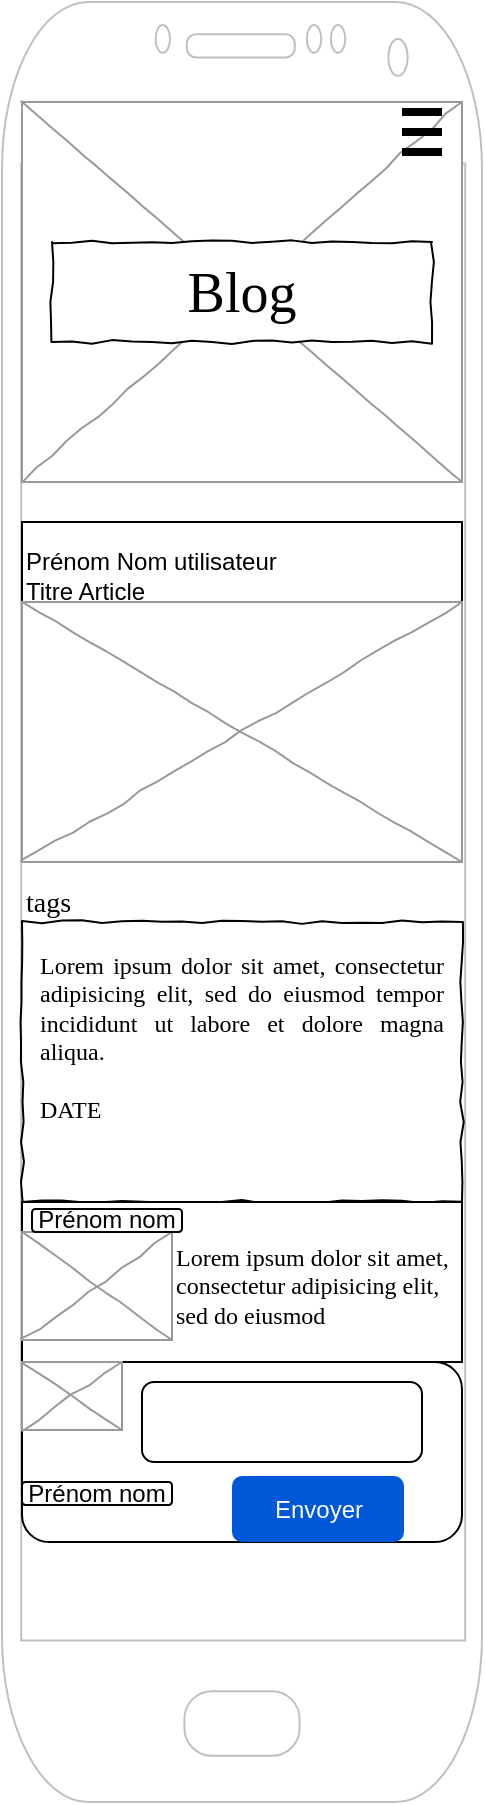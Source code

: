 <mxfile version="20.2.3" type="device"><diagram id="Ojl2kiFQKOHatXURu2uZ" name="Page-1"><mxGraphModel dx="460" dy="725" grid="1" gridSize="10" guides="1" tooltips="1" connect="1" arrows="1" fold="1" page="1" pageScale="1" pageWidth="827" pageHeight="1169" math="0" shadow="0"><root><mxCell id="0"/><mxCell id="1" parent="0"/><mxCell id="MEycCT_nvSsRxcZ1ClwT-1" value="" style="verticalLabelPosition=bottom;verticalAlign=top;html=1;shadow=0;dashed=0;strokeWidth=1;shape=mxgraph.android.phone2;strokeColor=#c0c0c0;" vertex="1" parent="1"><mxGeometry x="310" y="60" width="240" height="900" as="geometry"/></mxCell><mxCell id="MEycCT_nvSsRxcZ1ClwT-2" value="" style="verticalLabelPosition=bottom;shadow=0;dashed=0;align=center;html=1;verticalAlign=top;strokeWidth=1;shape=mxgraph.mockup.graphics.simpleIcon;strokeColor=#999999;rounded=0;labelBackgroundColor=none;fontFamily=Verdana;fontSize=14;fontColor=#000000;comic=1;" vertex="1" parent="1"><mxGeometry x="320" y="110" width="220" height="190" as="geometry"/></mxCell><mxCell id="MEycCT_nvSsRxcZ1ClwT-3" value="Blog" style="whiteSpace=wrap;html=1;rounded=0;shadow=0;labelBackgroundColor=none;strokeWidth=1;fontFamily=Verdana;fontSize=28;align=center;comic=1;" vertex="1" parent="1"><mxGeometry x="335" y="180" width="190" height="50" as="geometry"/></mxCell><mxCell id="MEycCT_nvSsRxcZ1ClwT-5" value="" style="line;strokeWidth=4;html=1;perimeter=backbonePerimeter;points=[];outlineConnect=0;" vertex="1" parent="1"><mxGeometry x="510" y="110" width="20" height="10" as="geometry"/></mxCell><mxCell id="MEycCT_nvSsRxcZ1ClwT-7" value="" style="line;strokeWidth=4;html=1;perimeter=backbonePerimeter;points=[];outlineConnect=0;" vertex="1" parent="1"><mxGeometry x="510" y="120" width="20" height="10" as="geometry"/></mxCell><mxCell id="MEycCT_nvSsRxcZ1ClwT-8" value="" style="line;strokeWidth=4;html=1;perimeter=backbonePerimeter;points=[];outlineConnect=0;" vertex="1" parent="1"><mxGeometry x="510" y="130" width="20" height="10" as="geometry"/></mxCell><mxCell id="MEycCT_nvSsRxcZ1ClwT-9" value="&lt;br&gt;Prénom Nom utilisateur&amp;nbsp;&lt;br&gt;Titre Article&lt;br&gt;" style="rounded=0;whiteSpace=wrap;html=1;align=left;" vertex="1" parent="1"><mxGeometry x="320" y="320" width="220" height="40" as="geometry"/></mxCell><mxCell id="MEycCT_nvSsRxcZ1ClwT-10" value="" style="verticalLabelPosition=bottom;shadow=0;dashed=0;align=center;html=1;verticalAlign=top;strokeWidth=1;shape=mxgraph.mockup.graphics.simpleIcon;strokeColor=#999999;rounded=0;labelBackgroundColor=none;fontFamily=Verdana;fontSize=14;fontColor=#000000;comic=1;" vertex="1" parent="1"><mxGeometry x="320" y="360" width="220" height="130" as="geometry"/></mxCell><mxCell id="MEycCT_nvSsRxcZ1ClwT-11" value="tags" style="text;html=1;points=[];align=left;verticalAlign=top;spacingTop=-4;fontSize=14;fontFamily=Verdana" vertex="1" parent="1"><mxGeometry x="320" y="500" width="155" height="20" as="geometry"/></mxCell><mxCell id="MEycCT_nvSsRxcZ1ClwT-12" value="&lt;div style=&quot;text-align: justify&quot;&gt;&lt;span&gt;Lorem ipsum dolor sit amet, consectetur adipisicing elit, sed do eiusmod tempor incididunt ut labore et dolore magna aliqua.&amp;nbsp;&lt;/span&gt;&lt;/div&gt;&lt;div style=&quot;text-align: justify&quot;&gt;&lt;br&gt;&lt;/div&gt;&lt;div style=&quot;text-align: justify&quot;&gt;&lt;span&gt;DATE&amp;nbsp;&lt;/span&gt;&lt;/div&gt;" style="whiteSpace=wrap;html=1;rounded=0;shadow=0;labelBackgroundColor=none;strokeWidth=1;fillColor=none;fontFamily=Verdana;fontSize=12;align=center;verticalAlign=top;spacing=10;comic=1;" vertex="1" parent="1"><mxGeometry x="320" y="520" width="220" height="140" as="geometry"/></mxCell><mxCell id="MEycCT_nvSsRxcZ1ClwT-13" value="" style="rounded=0;whiteSpace=wrap;html=1;align=left;" vertex="1" parent="1"><mxGeometry x="320" y="660" width="220" height="80" as="geometry"/></mxCell><mxCell id="MEycCT_nvSsRxcZ1ClwT-14" value="" style="verticalLabelPosition=bottom;shadow=0;dashed=0;align=center;html=1;verticalAlign=top;strokeWidth=1;shape=mxgraph.mockup.graphics.simpleIcon;strokeColor=#999999;rounded=0;labelBackgroundColor=none;fontFamily=Verdana;fontSize=14;fontColor=#000000;comic=1;" vertex="1" parent="1"><mxGeometry x="320" y="675" width="75" height="54" as="geometry"/></mxCell><mxCell id="MEycCT_nvSsRxcZ1ClwT-15" value="Prénom nom" style="rounded=1;whiteSpace=wrap;html=1;" vertex="1" parent="1"><mxGeometry x="325" y="663.5" width="75" height="11.5" as="geometry"/></mxCell><mxCell id="MEycCT_nvSsRxcZ1ClwT-16" value="&lt;span style=&quot;font-family: Verdana;&quot;&gt;Lorem ipsum dolor sit amet, consectetur adipisicing elit, sed do eiusmod&amp;nbsp;&lt;/span&gt;" style="rounded=0;whiteSpace=wrap;html=1;align=left;" vertex="1" parent="1"><mxGeometry x="395" y="702" width="146" as="geometry"/></mxCell><mxCell id="MEycCT_nvSsRxcZ1ClwT-22" value="" style="rounded=1;whiteSpace=wrap;html=1;" vertex="1" parent="1"><mxGeometry x="320" y="740" width="220" height="90" as="geometry"/></mxCell><mxCell id="MEycCT_nvSsRxcZ1ClwT-23" value="" style="verticalLabelPosition=bottom;shadow=0;dashed=0;align=center;html=1;verticalAlign=top;strokeWidth=1;shape=mxgraph.mockup.graphics.simpleIcon;strokeColor=#999999;rounded=0;labelBackgroundColor=none;fontFamily=Verdana;fontSize=14;fontColor=#000000;comic=1;" vertex="1" parent="1"><mxGeometry x="320" y="740" width="50" height="34" as="geometry"/></mxCell><mxCell id="MEycCT_nvSsRxcZ1ClwT-24" value="" style="rounded=1;whiteSpace=wrap;html=1;align=left;" vertex="1" parent="1"><mxGeometry x="380" y="750" width="140" height="40" as="geometry"/></mxCell><mxCell id="MEycCT_nvSsRxcZ1ClwT-25" value="Envoyer" style="rounded=1;fillColor=#0057D8;align=center;strokeColor=none;html=1;fontColor=#ffffff;fontSize=12;sketch=0;" vertex="1" parent="1"><mxGeometry x="425" y="797" width="86" height="33" as="geometry"/></mxCell><mxCell id="MEycCT_nvSsRxcZ1ClwT-26" value="Prénom nom" style="rounded=1;whiteSpace=wrap;html=1;" vertex="1" parent="1"><mxGeometry x="320" y="800" width="75" height="11.5" as="geometry"/></mxCell></root></mxGraphModel></diagram></mxfile>